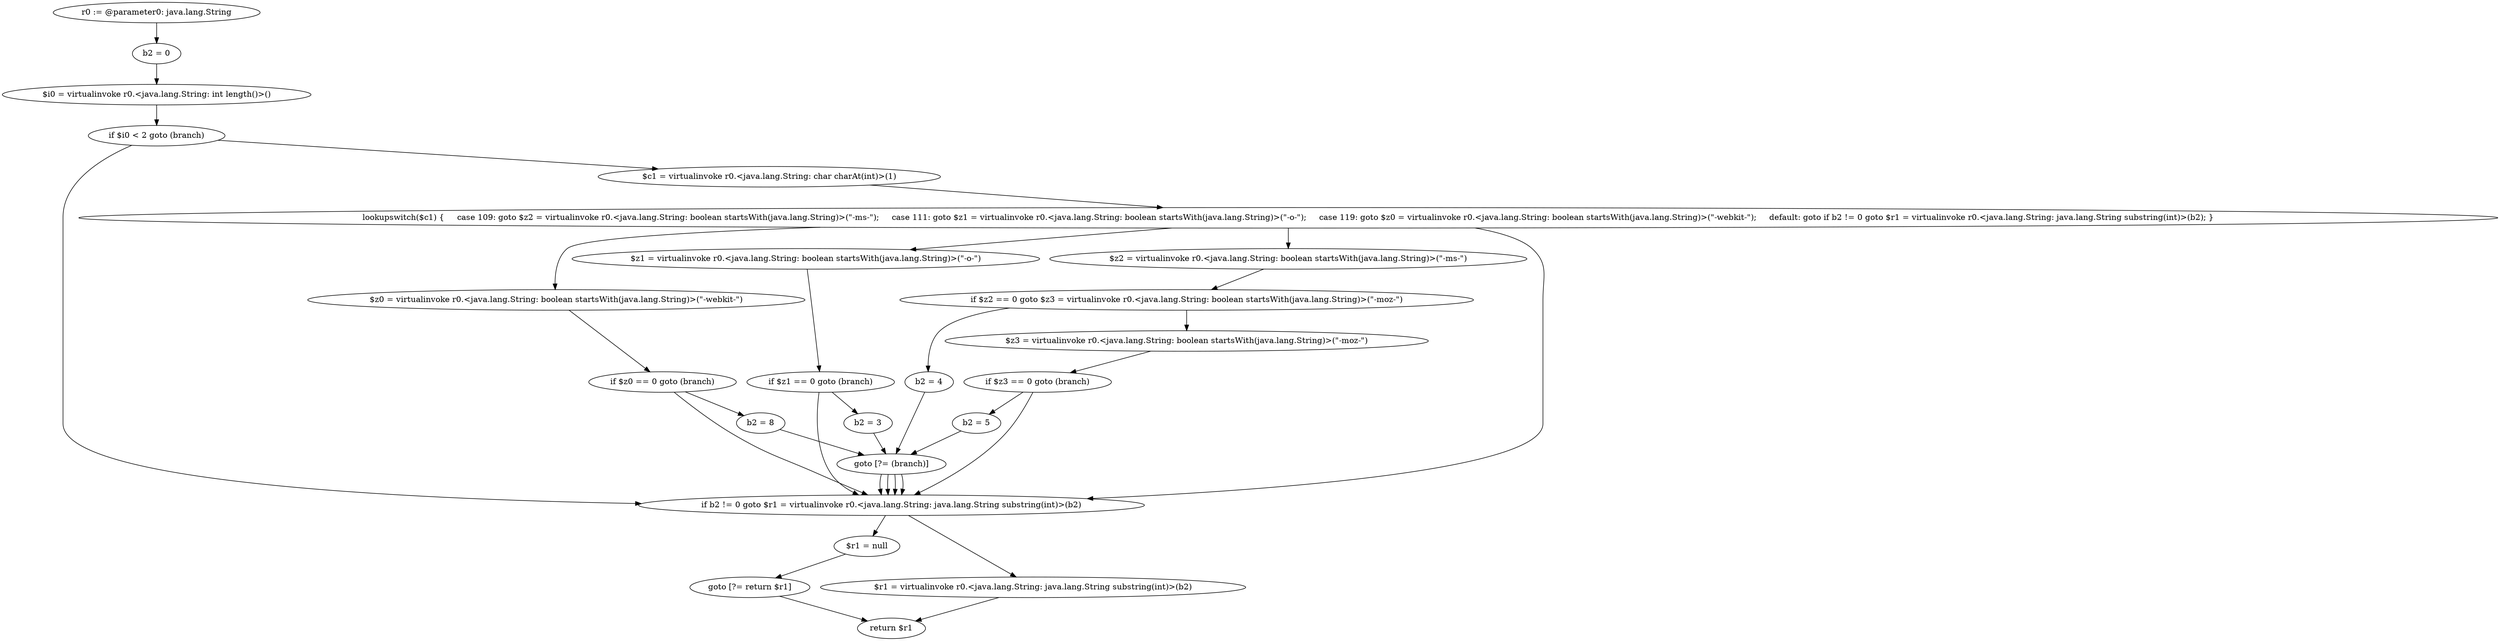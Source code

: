 digraph "unitGraph" {
    "r0 := @parameter0: java.lang.String"
    "b2 = 0"
    "$i0 = virtualinvoke r0.<java.lang.String: int length()>()"
    "if $i0 < 2 goto (branch)"
    "$c1 = virtualinvoke r0.<java.lang.String: char charAt(int)>(1)"
    "lookupswitch($c1) {     case 109: goto $z2 = virtualinvoke r0.<java.lang.String: boolean startsWith(java.lang.String)>(\"-ms-\");     case 111: goto $z1 = virtualinvoke r0.<java.lang.String: boolean startsWith(java.lang.String)>(\"-o-\");     case 119: goto $z0 = virtualinvoke r0.<java.lang.String: boolean startsWith(java.lang.String)>(\"-webkit-\");     default: goto if b2 != 0 goto $r1 = virtualinvoke r0.<java.lang.String: java.lang.String substring(int)>(b2); }"
    "$z2 = virtualinvoke r0.<java.lang.String: boolean startsWith(java.lang.String)>(\"-ms-\")"
    "if $z2 == 0 goto $z3 = virtualinvoke r0.<java.lang.String: boolean startsWith(java.lang.String)>(\"-moz-\")"
    "b2 = 4"
    "goto [?= (branch)]"
    "$z3 = virtualinvoke r0.<java.lang.String: boolean startsWith(java.lang.String)>(\"-moz-\")"
    "if $z3 == 0 goto (branch)"
    "b2 = 5"
    "$z1 = virtualinvoke r0.<java.lang.String: boolean startsWith(java.lang.String)>(\"-o-\")"
    "if $z1 == 0 goto (branch)"
    "b2 = 3"
    "$z0 = virtualinvoke r0.<java.lang.String: boolean startsWith(java.lang.String)>(\"-webkit-\")"
    "if $z0 == 0 goto (branch)"
    "b2 = 8"
    "if b2 != 0 goto $r1 = virtualinvoke r0.<java.lang.String: java.lang.String substring(int)>(b2)"
    "$r1 = null"
    "goto [?= return $r1]"
    "$r1 = virtualinvoke r0.<java.lang.String: java.lang.String substring(int)>(b2)"
    "return $r1"
    "r0 := @parameter0: java.lang.String"->"b2 = 0";
    "b2 = 0"->"$i0 = virtualinvoke r0.<java.lang.String: int length()>()";
    "$i0 = virtualinvoke r0.<java.lang.String: int length()>()"->"if $i0 < 2 goto (branch)";
    "if $i0 < 2 goto (branch)"->"$c1 = virtualinvoke r0.<java.lang.String: char charAt(int)>(1)";
    "if $i0 < 2 goto (branch)"->"if b2 != 0 goto $r1 = virtualinvoke r0.<java.lang.String: java.lang.String substring(int)>(b2)";
    "$c1 = virtualinvoke r0.<java.lang.String: char charAt(int)>(1)"->"lookupswitch($c1) {     case 109: goto $z2 = virtualinvoke r0.<java.lang.String: boolean startsWith(java.lang.String)>(\"-ms-\");     case 111: goto $z1 = virtualinvoke r0.<java.lang.String: boolean startsWith(java.lang.String)>(\"-o-\");     case 119: goto $z0 = virtualinvoke r0.<java.lang.String: boolean startsWith(java.lang.String)>(\"-webkit-\");     default: goto if b2 != 0 goto $r1 = virtualinvoke r0.<java.lang.String: java.lang.String substring(int)>(b2); }";
    "lookupswitch($c1) {     case 109: goto $z2 = virtualinvoke r0.<java.lang.String: boolean startsWith(java.lang.String)>(\"-ms-\");     case 111: goto $z1 = virtualinvoke r0.<java.lang.String: boolean startsWith(java.lang.String)>(\"-o-\");     case 119: goto $z0 = virtualinvoke r0.<java.lang.String: boolean startsWith(java.lang.String)>(\"-webkit-\");     default: goto if b2 != 0 goto $r1 = virtualinvoke r0.<java.lang.String: java.lang.String substring(int)>(b2); }"->"$z2 = virtualinvoke r0.<java.lang.String: boolean startsWith(java.lang.String)>(\"-ms-\")";
    "lookupswitch($c1) {     case 109: goto $z2 = virtualinvoke r0.<java.lang.String: boolean startsWith(java.lang.String)>(\"-ms-\");     case 111: goto $z1 = virtualinvoke r0.<java.lang.String: boolean startsWith(java.lang.String)>(\"-o-\");     case 119: goto $z0 = virtualinvoke r0.<java.lang.String: boolean startsWith(java.lang.String)>(\"-webkit-\");     default: goto if b2 != 0 goto $r1 = virtualinvoke r0.<java.lang.String: java.lang.String substring(int)>(b2); }"->"$z1 = virtualinvoke r0.<java.lang.String: boolean startsWith(java.lang.String)>(\"-o-\")";
    "lookupswitch($c1) {     case 109: goto $z2 = virtualinvoke r0.<java.lang.String: boolean startsWith(java.lang.String)>(\"-ms-\");     case 111: goto $z1 = virtualinvoke r0.<java.lang.String: boolean startsWith(java.lang.String)>(\"-o-\");     case 119: goto $z0 = virtualinvoke r0.<java.lang.String: boolean startsWith(java.lang.String)>(\"-webkit-\");     default: goto if b2 != 0 goto $r1 = virtualinvoke r0.<java.lang.String: java.lang.String substring(int)>(b2); }"->"$z0 = virtualinvoke r0.<java.lang.String: boolean startsWith(java.lang.String)>(\"-webkit-\")";
    "lookupswitch($c1) {     case 109: goto $z2 = virtualinvoke r0.<java.lang.String: boolean startsWith(java.lang.String)>(\"-ms-\");     case 111: goto $z1 = virtualinvoke r0.<java.lang.String: boolean startsWith(java.lang.String)>(\"-o-\");     case 119: goto $z0 = virtualinvoke r0.<java.lang.String: boolean startsWith(java.lang.String)>(\"-webkit-\");     default: goto if b2 != 0 goto $r1 = virtualinvoke r0.<java.lang.String: java.lang.String substring(int)>(b2); }"->"if b2 != 0 goto $r1 = virtualinvoke r0.<java.lang.String: java.lang.String substring(int)>(b2)";
    "$z2 = virtualinvoke r0.<java.lang.String: boolean startsWith(java.lang.String)>(\"-ms-\")"->"if $z2 == 0 goto $z3 = virtualinvoke r0.<java.lang.String: boolean startsWith(java.lang.String)>(\"-moz-\")";
    "if $z2 == 0 goto $z3 = virtualinvoke r0.<java.lang.String: boolean startsWith(java.lang.String)>(\"-moz-\")"->"b2 = 4";
    "if $z2 == 0 goto $z3 = virtualinvoke r0.<java.lang.String: boolean startsWith(java.lang.String)>(\"-moz-\")"->"$z3 = virtualinvoke r0.<java.lang.String: boolean startsWith(java.lang.String)>(\"-moz-\")";
    "b2 = 4"->"goto [?= (branch)]";
    "goto [?= (branch)]"->"if b2 != 0 goto $r1 = virtualinvoke r0.<java.lang.String: java.lang.String substring(int)>(b2)";
    "$z3 = virtualinvoke r0.<java.lang.String: boolean startsWith(java.lang.String)>(\"-moz-\")"->"if $z3 == 0 goto (branch)";
    "if $z3 == 0 goto (branch)"->"b2 = 5";
    "if $z3 == 0 goto (branch)"->"if b2 != 0 goto $r1 = virtualinvoke r0.<java.lang.String: java.lang.String substring(int)>(b2)";
    "b2 = 5"->"goto [?= (branch)]";
    "goto [?= (branch)]"->"if b2 != 0 goto $r1 = virtualinvoke r0.<java.lang.String: java.lang.String substring(int)>(b2)";
    "$z1 = virtualinvoke r0.<java.lang.String: boolean startsWith(java.lang.String)>(\"-o-\")"->"if $z1 == 0 goto (branch)";
    "if $z1 == 0 goto (branch)"->"b2 = 3";
    "if $z1 == 0 goto (branch)"->"if b2 != 0 goto $r1 = virtualinvoke r0.<java.lang.String: java.lang.String substring(int)>(b2)";
    "b2 = 3"->"goto [?= (branch)]";
    "goto [?= (branch)]"->"if b2 != 0 goto $r1 = virtualinvoke r0.<java.lang.String: java.lang.String substring(int)>(b2)";
    "$z0 = virtualinvoke r0.<java.lang.String: boolean startsWith(java.lang.String)>(\"-webkit-\")"->"if $z0 == 0 goto (branch)";
    "if $z0 == 0 goto (branch)"->"b2 = 8";
    "if $z0 == 0 goto (branch)"->"if b2 != 0 goto $r1 = virtualinvoke r0.<java.lang.String: java.lang.String substring(int)>(b2)";
    "b2 = 8"->"goto [?= (branch)]";
    "goto [?= (branch)]"->"if b2 != 0 goto $r1 = virtualinvoke r0.<java.lang.String: java.lang.String substring(int)>(b2)";
    "if b2 != 0 goto $r1 = virtualinvoke r0.<java.lang.String: java.lang.String substring(int)>(b2)"->"$r1 = null";
    "if b2 != 0 goto $r1 = virtualinvoke r0.<java.lang.String: java.lang.String substring(int)>(b2)"->"$r1 = virtualinvoke r0.<java.lang.String: java.lang.String substring(int)>(b2)";
    "$r1 = null"->"goto [?= return $r1]";
    "goto [?= return $r1]"->"return $r1";
    "$r1 = virtualinvoke r0.<java.lang.String: java.lang.String substring(int)>(b2)"->"return $r1";
}
